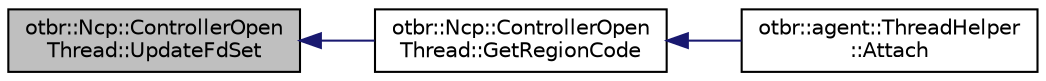 digraph "otbr::Ncp::ControllerOpenThread::UpdateFdSet"
{
  edge [fontname="Helvetica",fontsize="10",labelfontname="Helvetica",labelfontsize="10"];
  node [fontname="Helvetica",fontsize="10",shape=record];
  rankdir="LR";
  Node64 [label="otbr::Ncp::ControllerOpen\lThread::UpdateFdSet",height=0.2,width=0.4,color="black", fillcolor="grey75", style="filled", fontcolor="black"];
  Node64 -> Node65 [dir="back",color="midnightblue",fontsize="10",style="solid",fontname="Helvetica"];
  Node65 [label="otbr::Ncp::ControllerOpen\lThread::GetRegionCode",height=0.2,width=0.4,color="black", fillcolor="white", style="filled",URL="$db/d17/classotbr_1_1Ncp_1_1ControllerOpenThread.html#a8e0d328da9fa976d56084f2afd825559",tooltip="This method gets the region code. "];
  Node65 -> Node66 [dir="back",color="midnightblue",fontsize="10",style="solid",fontname="Helvetica"];
  Node66 [label="otbr::agent::ThreadHelper\l::Attach",height=0.2,width=0.4,color="black", fillcolor="white", style="filled",URL="$d4/d44/classotbr_1_1agent_1_1ThreadHelper.html#aa6d3515dd87508e50d61ef89903a5ada",tooltip="This method attaches the device to the Thread network. "];
}
